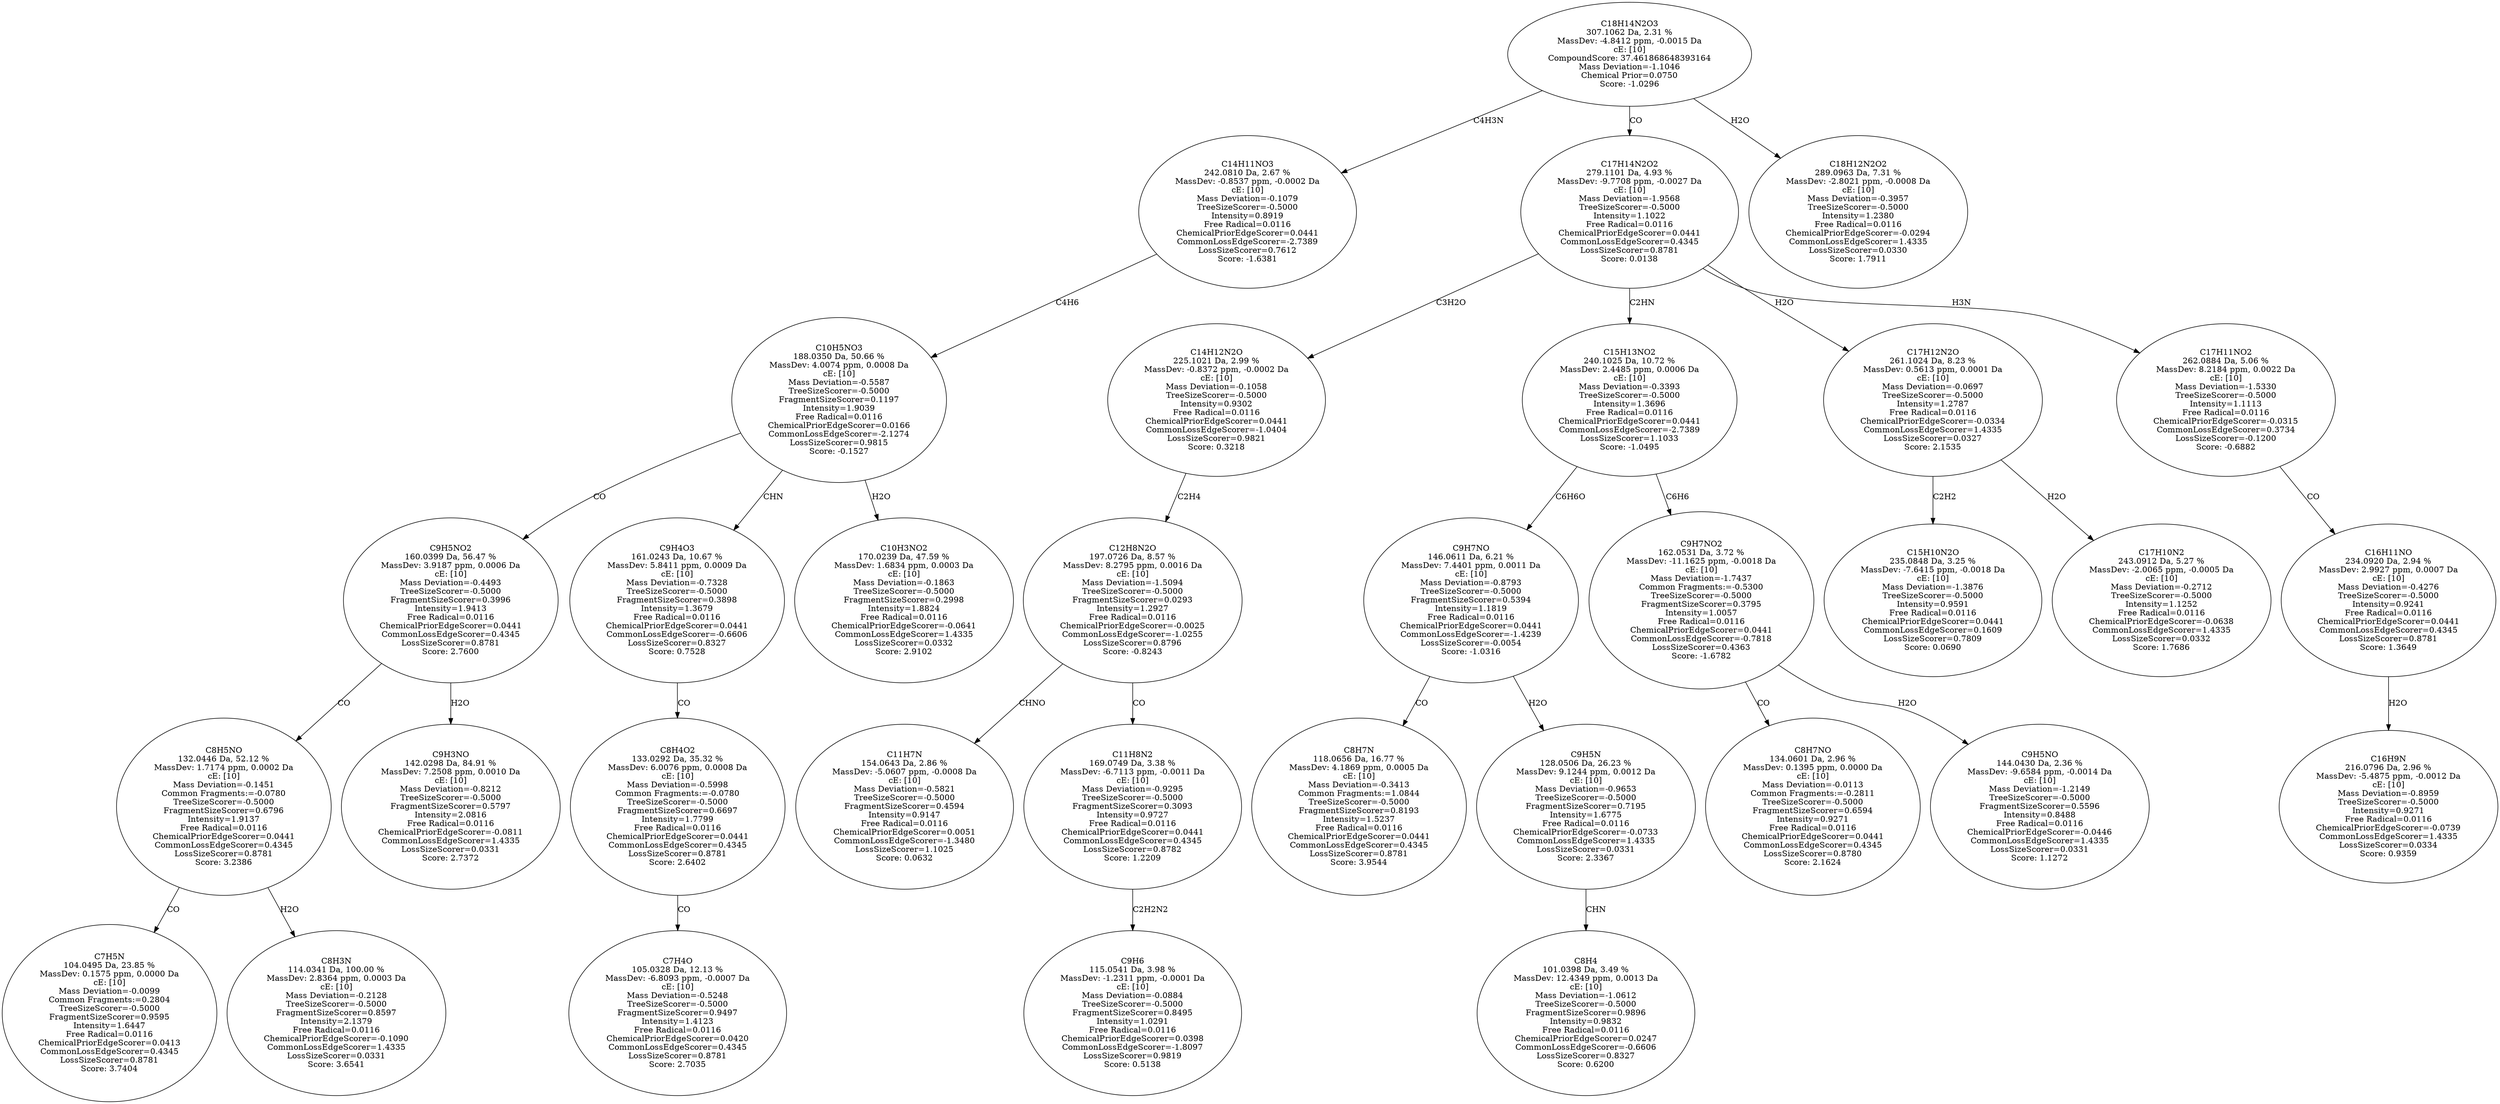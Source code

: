 strict digraph {
v1 [label="C7H5N\n104.0495 Da, 23.85 %\nMassDev: 0.1575 ppm, 0.0000 Da\ncE: [10]\nMass Deviation=-0.0099\nCommon Fragments:=0.2804\nTreeSizeScorer=-0.5000\nFragmentSizeScorer=0.9595\nIntensity=1.6447\nFree Radical=0.0116\nChemicalPriorEdgeScorer=0.0413\nCommonLossEdgeScorer=0.4345\nLossSizeScorer=0.8781\nScore: 3.7404"];
v2 [label="C8H3N\n114.0341 Da, 100.00 %\nMassDev: 2.8364 ppm, 0.0003 Da\ncE: [10]\nMass Deviation=-0.2128\nTreeSizeScorer=-0.5000\nFragmentSizeScorer=0.8597\nIntensity=2.1379\nFree Radical=0.0116\nChemicalPriorEdgeScorer=-0.1090\nCommonLossEdgeScorer=1.4335\nLossSizeScorer=0.0331\nScore: 3.6541"];
v3 [label="C8H5NO\n132.0446 Da, 52.12 %\nMassDev: 1.7174 ppm, 0.0002 Da\ncE: [10]\nMass Deviation=-0.1451\nCommon Fragments:=-0.0780\nTreeSizeScorer=-0.5000\nFragmentSizeScorer=0.6796\nIntensity=1.9137\nFree Radical=0.0116\nChemicalPriorEdgeScorer=0.0441\nCommonLossEdgeScorer=0.4345\nLossSizeScorer=0.8781\nScore: 3.2386"];
v4 [label="C9H3NO\n142.0298 Da, 84.91 %\nMassDev: 7.2508 ppm, 0.0010 Da\ncE: [10]\nMass Deviation=-0.8212\nTreeSizeScorer=-0.5000\nFragmentSizeScorer=0.5797\nIntensity=2.0816\nFree Radical=0.0116\nChemicalPriorEdgeScorer=-0.0811\nCommonLossEdgeScorer=1.4335\nLossSizeScorer=0.0331\nScore: 2.7372"];
v5 [label="C9H5NO2\n160.0399 Da, 56.47 %\nMassDev: 3.9187 ppm, 0.0006 Da\ncE: [10]\nMass Deviation=-0.4493\nTreeSizeScorer=-0.5000\nFragmentSizeScorer=0.3996\nIntensity=1.9413\nFree Radical=0.0116\nChemicalPriorEdgeScorer=0.0441\nCommonLossEdgeScorer=0.4345\nLossSizeScorer=0.8781\nScore: 2.7600"];
v6 [label="C7H4O\n105.0328 Da, 12.13 %\nMassDev: -6.8093 ppm, -0.0007 Da\ncE: [10]\nMass Deviation=-0.5248\nTreeSizeScorer=-0.5000\nFragmentSizeScorer=0.9497\nIntensity=1.4123\nFree Radical=0.0116\nChemicalPriorEdgeScorer=0.0420\nCommonLossEdgeScorer=0.4345\nLossSizeScorer=0.8781\nScore: 2.7035"];
v7 [label="C8H4O2\n133.0292 Da, 35.32 %\nMassDev: 6.0076 ppm, 0.0008 Da\ncE: [10]\nMass Deviation=-0.5998\nCommon Fragments:=-0.0780\nTreeSizeScorer=-0.5000\nFragmentSizeScorer=0.6697\nIntensity=1.7799\nFree Radical=0.0116\nChemicalPriorEdgeScorer=0.0441\nCommonLossEdgeScorer=0.4345\nLossSizeScorer=0.8781\nScore: 2.6402"];
v8 [label="C9H4O3\n161.0243 Da, 10.67 %\nMassDev: 5.8411 ppm, 0.0009 Da\ncE: [10]\nMass Deviation=-0.7328\nTreeSizeScorer=-0.5000\nFragmentSizeScorer=0.3898\nIntensity=1.3679\nFree Radical=0.0116\nChemicalPriorEdgeScorer=0.0441\nCommonLossEdgeScorer=-0.6606\nLossSizeScorer=0.8327\nScore: 0.7528"];
v9 [label="C10H3NO2\n170.0239 Da, 47.59 %\nMassDev: 1.6834 ppm, 0.0003 Da\ncE: [10]\nMass Deviation=-0.1863\nTreeSizeScorer=-0.5000\nFragmentSizeScorer=0.2998\nIntensity=1.8824\nFree Radical=0.0116\nChemicalPriorEdgeScorer=-0.0641\nCommonLossEdgeScorer=1.4335\nLossSizeScorer=0.0332\nScore: 2.9102"];
v10 [label="C10H5NO3\n188.0350 Da, 50.66 %\nMassDev: 4.0074 ppm, 0.0008 Da\ncE: [10]\nMass Deviation=-0.5587\nTreeSizeScorer=-0.5000\nFragmentSizeScorer=0.1197\nIntensity=1.9039\nFree Radical=0.0116\nChemicalPriorEdgeScorer=0.0166\nCommonLossEdgeScorer=-2.1274\nLossSizeScorer=0.9815\nScore: -0.1527"];
v11 [label="C14H11NO3\n242.0810 Da, 2.67 %\nMassDev: -0.8537 ppm, -0.0002 Da\ncE: [10]\nMass Deviation=-0.1079\nTreeSizeScorer=-0.5000\nIntensity=0.8919\nFree Radical=0.0116\nChemicalPriorEdgeScorer=0.0441\nCommonLossEdgeScorer=-2.7389\nLossSizeScorer=0.7612\nScore: -1.6381"];
v12 [label="C11H7N\n154.0643 Da, 2.86 %\nMassDev: -5.0607 ppm, -0.0008 Da\ncE: [10]\nMass Deviation=-0.5821\nTreeSizeScorer=-0.5000\nFragmentSizeScorer=0.4594\nIntensity=0.9147\nFree Radical=0.0116\nChemicalPriorEdgeScorer=0.0051\nCommonLossEdgeScorer=-1.3480\nLossSizeScorer=1.1025\nScore: 0.0632"];
v13 [label="C9H6\n115.0541 Da, 3.98 %\nMassDev: -1.2311 ppm, -0.0001 Da\ncE: [10]\nMass Deviation=-0.0884\nTreeSizeScorer=-0.5000\nFragmentSizeScorer=0.8495\nIntensity=1.0291\nFree Radical=0.0116\nChemicalPriorEdgeScorer=0.0398\nCommonLossEdgeScorer=-1.8097\nLossSizeScorer=0.9819\nScore: 0.5138"];
v14 [label="C11H8N2\n169.0749 Da, 3.38 %\nMassDev: -6.7113 ppm, -0.0011 Da\ncE: [10]\nMass Deviation=-0.9295\nTreeSizeScorer=-0.5000\nFragmentSizeScorer=0.3093\nIntensity=0.9727\nFree Radical=0.0116\nChemicalPriorEdgeScorer=0.0441\nCommonLossEdgeScorer=0.4345\nLossSizeScorer=0.8782\nScore: 1.2209"];
v15 [label="C12H8N2O\n197.0726 Da, 8.57 %\nMassDev: 8.2795 ppm, 0.0016 Da\ncE: [10]\nMass Deviation=-1.5094\nTreeSizeScorer=-0.5000\nFragmentSizeScorer=0.0293\nIntensity=1.2927\nFree Radical=0.0116\nChemicalPriorEdgeScorer=-0.0025\nCommonLossEdgeScorer=-1.0255\nLossSizeScorer=0.8796\nScore: -0.8243"];
v16 [label="C14H12N2O\n225.1021 Da, 2.99 %\nMassDev: -0.8372 ppm, -0.0002 Da\ncE: [10]\nMass Deviation=-0.1058\nTreeSizeScorer=-0.5000\nIntensity=0.9302\nFree Radical=0.0116\nChemicalPriorEdgeScorer=0.0441\nCommonLossEdgeScorer=-1.0404\nLossSizeScorer=0.9821\nScore: 0.3218"];
v17 [label="C8H7N\n118.0656 Da, 16.77 %\nMassDev: 4.1869 ppm, 0.0005 Da\ncE: [10]\nMass Deviation=-0.3413\nCommon Fragments:=1.0844\nTreeSizeScorer=-0.5000\nFragmentSizeScorer=0.8193\nIntensity=1.5237\nFree Radical=0.0116\nChemicalPriorEdgeScorer=0.0441\nCommonLossEdgeScorer=0.4345\nLossSizeScorer=0.8781\nScore: 3.9544"];
v18 [label="C8H4\n101.0398 Da, 3.49 %\nMassDev: 12.4349 ppm, 0.0013 Da\ncE: [10]\nMass Deviation=-1.0612\nTreeSizeScorer=-0.5000\nFragmentSizeScorer=0.9896\nIntensity=0.9832\nFree Radical=0.0116\nChemicalPriorEdgeScorer=0.0247\nCommonLossEdgeScorer=-0.6606\nLossSizeScorer=0.8327\nScore: 0.6200"];
v19 [label="C9H5N\n128.0506 Da, 26.23 %\nMassDev: 9.1244 ppm, 0.0012 Da\ncE: [10]\nMass Deviation=-0.9653\nTreeSizeScorer=-0.5000\nFragmentSizeScorer=0.7195\nIntensity=1.6775\nFree Radical=0.0116\nChemicalPriorEdgeScorer=-0.0733\nCommonLossEdgeScorer=1.4335\nLossSizeScorer=0.0331\nScore: 2.3367"];
v20 [label="C9H7NO\n146.0611 Da, 6.21 %\nMassDev: 7.4401 ppm, 0.0011 Da\ncE: [10]\nMass Deviation=-0.8793\nTreeSizeScorer=-0.5000\nFragmentSizeScorer=0.5394\nIntensity=1.1819\nFree Radical=0.0116\nChemicalPriorEdgeScorer=0.0441\nCommonLossEdgeScorer=-1.4239\nLossSizeScorer=-0.0054\nScore: -1.0316"];
v21 [label="C8H7NO\n134.0601 Da, 2.96 %\nMassDev: 0.1395 ppm, 0.0000 Da\ncE: [10]\nMass Deviation=-0.0113\nCommon Fragments:=-0.2811\nTreeSizeScorer=-0.5000\nFragmentSizeScorer=0.6594\nIntensity=0.9271\nFree Radical=0.0116\nChemicalPriorEdgeScorer=0.0441\nCommonLossEdgeScorer=0.4345\nLossSizeScorer=0.8780\nScore: 2.1624"];
v22 [label="C9H5NO\n144.0430 Da, 2.36 %\nMassDev: -9.6584 ppm, -0.0014 Da\ncE: [10]\nMass Deviation=-1.2149\nTreeSizeScorer=-0.5000\nFragmentSizeScorer=0.5596\nIntensity=0.8488\nFree Radical=0.0116\nChemicalPriorEdgeScorer=-0.0446\nCommonLossEdgeScorer=1.4335\nLossSizeScorer=0.0331\nScore: 1.1272"];
v23 [label="C9H7NO2\n162.0531 Da, 3.72 %\nMassDev: -11.1625 ppm, -0.0018 Da\ncE: [10]\nMass Deviation=-1.7437\nCommon Fragments:=-0.5300\nTreeSizeScorer=-0.5000\nFragmentSizeScorer=0.3795\nIntensity=1.0057\nFree Radical=0.0116\nChemicalPriorEdgeScorer=0.0441\nCommonLossEdgeScorer=-0.7818\nLossSizeScorer=0.4363\nScore: -1.6782"];
v24 [label="C15H13NO2\n240.1025 Da, 10.72 %\nMassDev: 2.4485 ppm, 0.0006 Da\ncE: [10]\nMass Deviation=-0.3393\nTreeSizeScorer=-0.5000\nIntensity=1.3696\nFree Radical=0.0116\nChemicalPriorEdgeScorer=0.0441\nCommonLossEdgeScorer=-2.7389\nLossSizeScorer=1.1033\nScore: -1.0495"];
v25 [label="C15H10N2O\n235.0848 Da, 3.25 %\nMassDev: -7.6415 ppm, -0.0018 Da\ncE: [10]\nMass Deviation=-1.3876\nTreeSizeScorer=-0.5000\nIntensity=0.9591\nFree Radical=0.0116\nChemicalPriorEdgeScorer=0.0441\nCommonLossEdgeScorer=0.1609\nLossSizeScorer=0.7809\nScore: 0.0690"];
v26 [label="C17H10N2\n243.0912 Da, 5.27 %\nMassDev: -2.0065 ppm, -0.0005 Da\ncE: [10]\nMass Deviation=-0.2712\nTreeSizeScorer=-0.5000\nIntensity=1.1252\nFree Radical=0.0116\nChemicalPriorEdgeScorer=-0.0638\nCommonLossEdgeScorer=1.4335\nLossSizeScorer=0.0332\nScore: 1.7686"];
v27 [label="C17H12N2O\n261.1024 Da, 8.23 %\nMassDev: 0.5613 ppm, 0.0001 Da\ncE: [10]\nMass Deviation=-0.0697\nTreeSizeScorer=-0.5000\nIntensity=1.2787\nFree Radical=0.0116\nChemicalPriorEdgeScorer=-0.0334\nCommonLossEdgeScorer=1.4335\nLossSizeScorer=0.0327\nScore: 2.1535"];
v28 [label="C16H9N\n216.0796 Da, 2.96 %\nMassDev: -5.4875 ppm, -0.0012 Da\ncE: [10]\nMass Deviation=-0.8959\nTreeSizeScorer=-0.5000\nIntensity=0.9271\nFree Radical=0.0116\nChemicalPriorEdgeScorer=-0.0739\nCommonLossEdgeScorer=1.4335\nLossSizeScorer=0.0334\nScore: 0.9359"];
v29 [label="C16H11NO\n234.0920 Da, 2.94 %\nMassDev: 2.9927 ppm, 0.0007 Da\ncE: [10]\nMass Deviation=-0.4276\nTreeSizeScorer=-0.5000\nIntensity=0.9241\nFree Radical=0.0116\nChemicalPriorEdgeScorer=0.0441\nCommonLossEdgeScorer=0.4345\nLossSizeScorer=0.8781\nScore: 1.3649"];
v30 [label="C17H11NO2\n262.0884 Da, 5.06 %\nMassDev: 8.2184 ppm, 0.0022 Da\ncE: [10]\nMass Deviation=-1.5330\nTreeSizeScorer=-0.5000\nIntensity=1.1113\nFree Radical=0.0116\nChemicalPriorEdgeScorer=-0.0315\nCommonLossEdgeScorer=0.3734\nLossSizeScorer=-0.1200\nScore: -0.6882"];
v31 [label="C17H14N2O2\n279.1101 Da, 4.93 %\nMassDev: -9.7708 ppm, -0.0027 Da\ncE: [10]\nMass Deviation=-1.9568\nTreeSizeScorer=-0.5000\nIntensity=1.1022\nFree Radical=0.0116\nChemicalPriorEdgeScorer=0.0441\nCommonLossEdgeScorer=0.4345\nLossSizeScorer=0.8781\nScore: 0.0138"];
v32 [label="C18H12N2O2\n289.0963 Da, 7.31 %\nMassDev: -2.8021 ppm, -0.0008 Da\ncE: [10]\nMass Deviation=-0.3957\nTreeSizeScorer=-0.5000\nIntensity=1.2380\nFree Radical=0.0116\nChemicalPriorEdgeScorer=-0.0294\nCommonLossEdgeScorer=1.4335\nLossSizeScorer=0.0330\nScore: 1.7911"];
v33 [label="C18H14N2O3\n307.1062 Da, 2.31 %\nMassDev: -4.8412 ppm, -0.0015 Da\ncE: [10]\nCompoundScore: 37.461868648393164\nMass Deviation=-1.1046\nChemical Prior=0.0750\nScore: -1.0296"];
v3 -> v1 [label="CO"];
v3 -> v2 [label="H2O"];
v5 -> v3 [label="CO"];
v5 -> v4 [label="H2O"];
v10 -> v5 [label="CO"];
v7 -> v6 [label="CO"];
v8 -> v7 [label="CO"];
v10 -> v8 [label="CHN"];
v10 -> v9 [label="H2O"];
v11 -> v10 [label="C4H6"];
v33 -> v11 [label="C4H3N"];
v15 -> v12 [label="CHNO"];
v14 -> v13 [label="C2H2N2"];
v15 -> v14 [label="CO"];
v16 -> v15 [label="C2H4"];
v31 -> v16 [label="C3H2O"];
v20 -> v17 [label="CO"];
v19 -> v18 [label="CHN"];
v20 -> v19 [label="H2O"];
v24 -> v20 [label="C6H6O"];
v23 -> v21 [label="CO"];
v23 -> v22 [label="H2O"];
v24 -> v23 [label="C6H6"];
v31 -> v24 [label="C2HN"];
v27 -> v25 [label="C2H2"];
v27 -> v26 [label="H2O"];
v31 -> v27 [label="H2O"];
v29 -> v28 [label="H2O"];
v30 -> v29 [label="CO"];
v31 -> v30 [label="H3N"];
v33 -> v31 [label="CO"];
v33 -> v32 [label="H2O"];
}